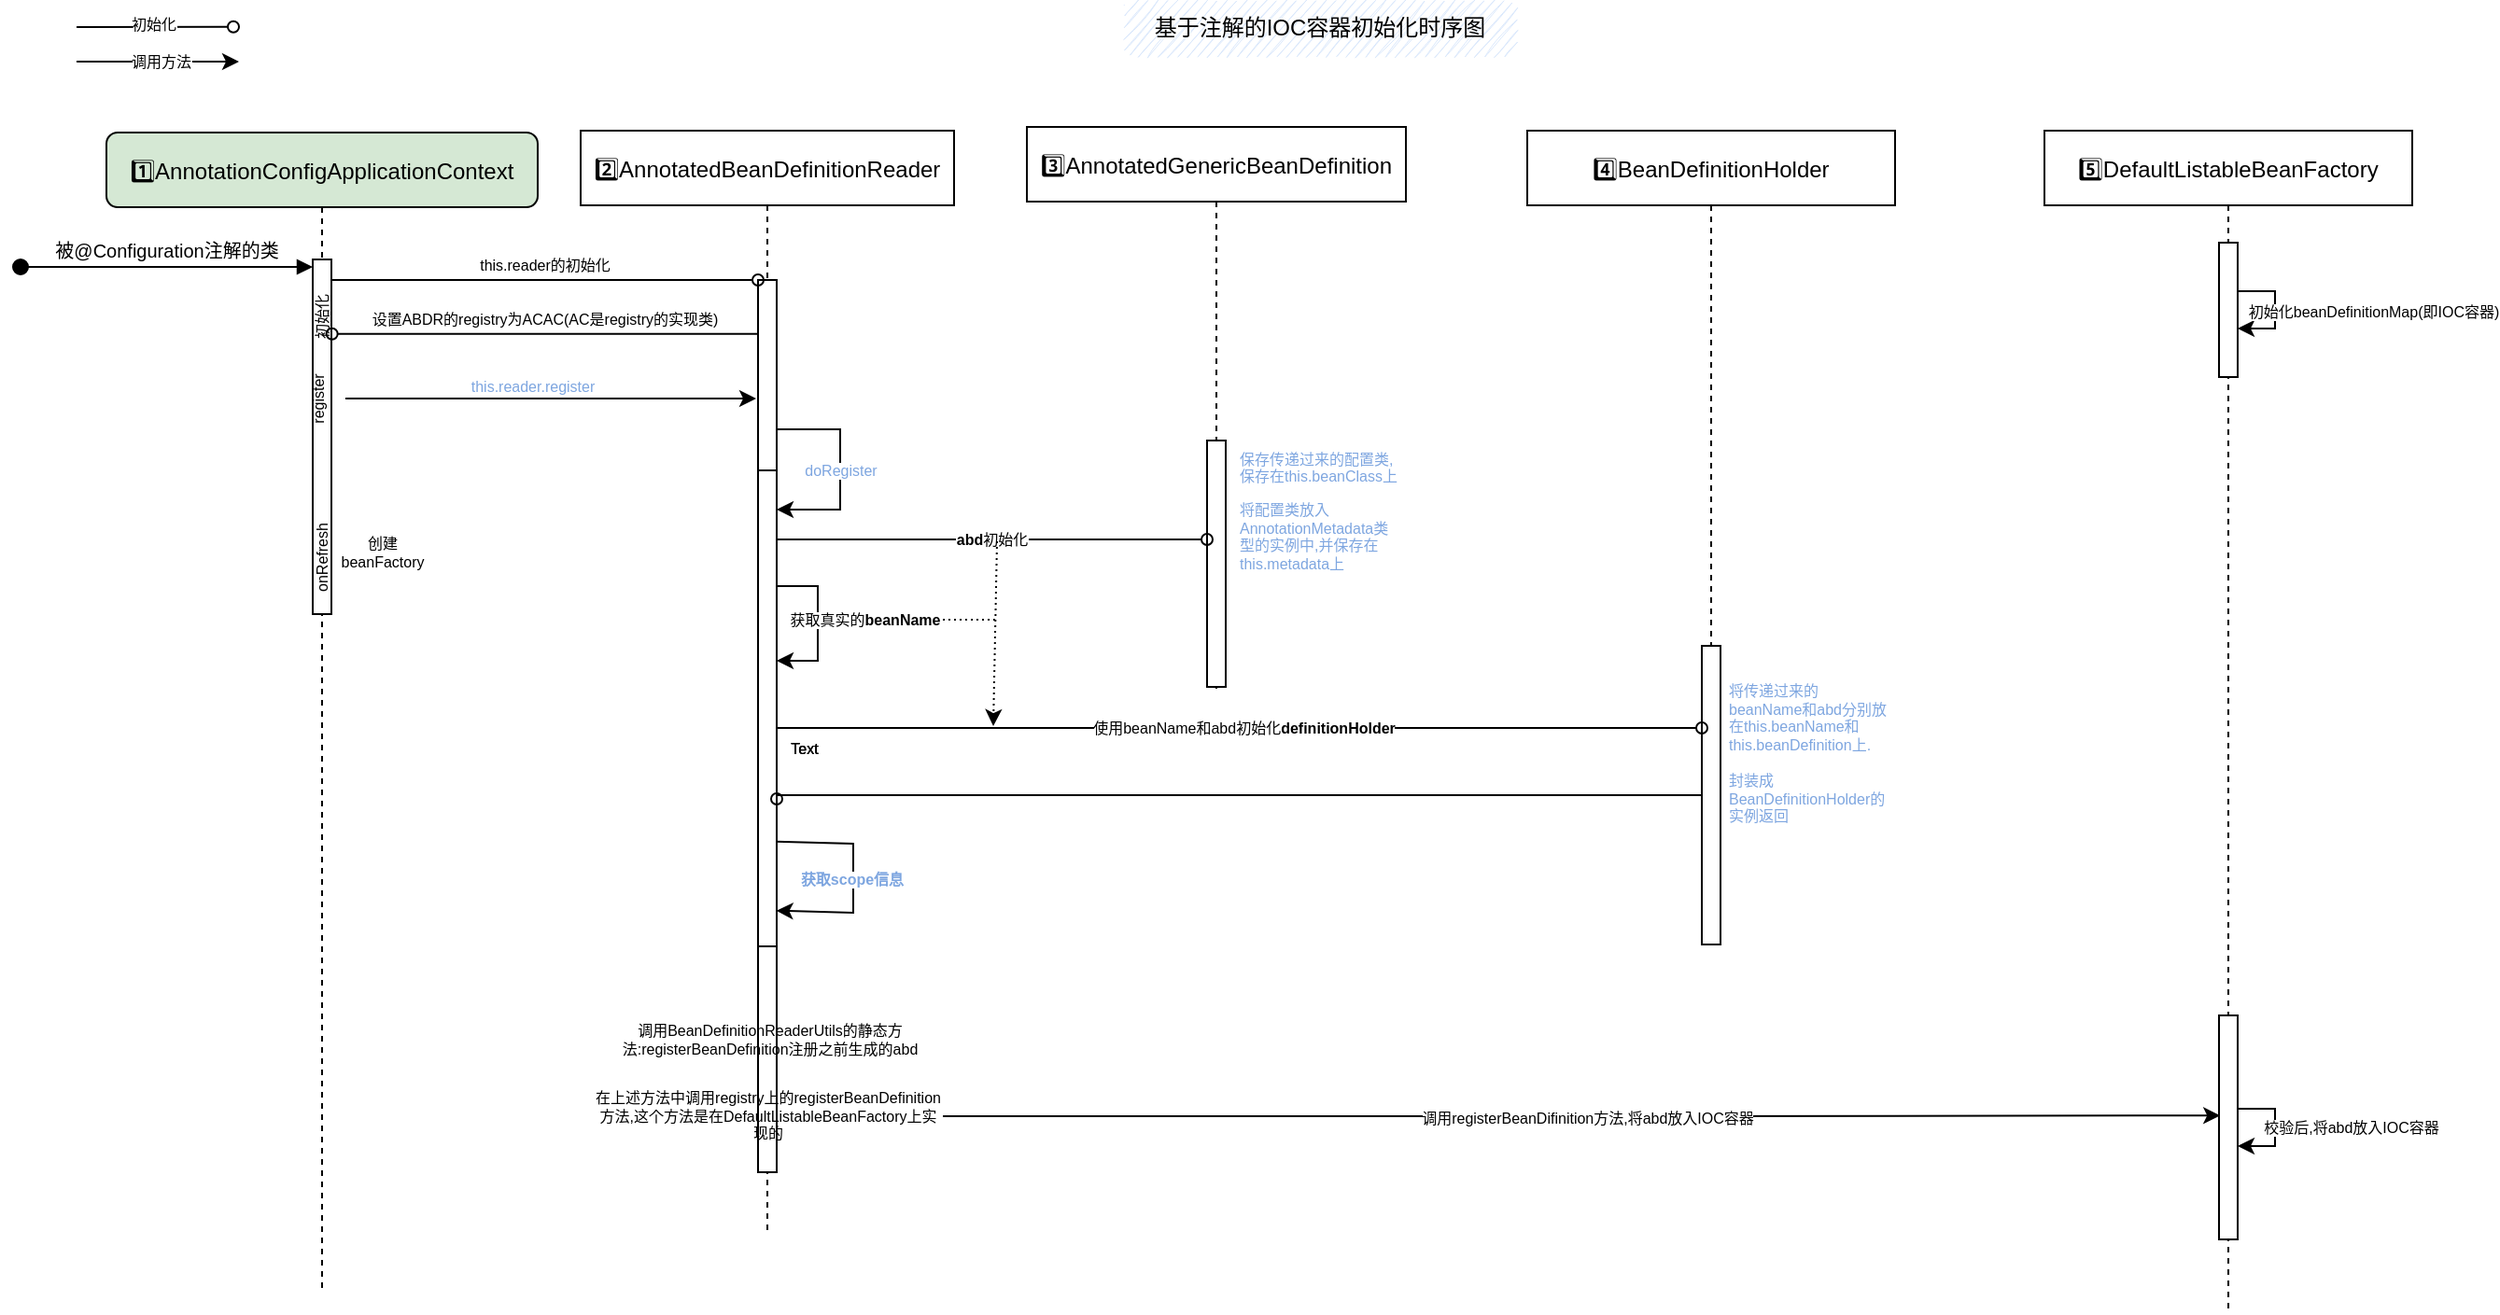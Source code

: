 <mxfile version="17.1.3" type="github">
  <diagram id="kgpKYQtTHZ0yAKxKKP6v" name="Page-1">
    <mxGraphModel dx="1476" dy="776" grid="0" gridSize="10" guides="1" tooltips="1" connect="1" arrows="1" fold="1" page="1" pageScale="1" pageWidth="2000" pageHeight="1200" math="0" shadow="0">
      <root>
        <mxCell id="0" />
        <mxCell id="1" parent="0" />
        <mxCell id="3nuBFxr9cyL0pnOWT2aG-1" value="1️⃣AnnotationConfigApplicationContext" style="shape=umlLifeline;perimeter=lifelinePerimeter;container=1;collapsible=0;recursiveResize=0;rounded=1;shadow=0;strokeWidth=1;glass=0;sketch=0;fillColor=#d5e8d4;strokeColor=#000000;" parent="1" vertex="1">
          <mxGeometry x="350" y="174" width="231" height="620" as="geometry" />
        </mxCell>
        <mxCell id="3nuBFxr9cyL0pnOWT2aG-2" value="" style="points=[];perimeter=orthogonalPerimeter;rounded=0;shadow=0;strokeWidth=1;" parent="3nuBFxr9cyL0pnOWT2aG-1" vertex="1">
          <mxGeometry x="110.5" y="68" width="10" height="190" as="geometry" />
        </mxCell>
        <mxCell id="3nuBFxr9cyL0pnOWT2aG-3" value="被@Configuration注解的类" style="verticalAlign=bottom;startArrow=oval;endArrow=block;startSize=8;shadow=0;strokeWidth=1;fontSize=10;" parent="3nuBFxr9cyL0pnOWT2aG-1" target="3nuBFxr9cyL0pnOWT2aG-2" edge="1">
          <mxGeometry relative="1" as="geometry">
            <mxPoint x="-46" y="72" as="sourcePoint" />
          </mxGeometry>
        </mxCell>
        <mxCell id="d4WuRhUP0N1vMLACAFgq-6" value="初始化" style="text;html=1;strokeColor=none;fillColor=none;align=center;verticalAlign=middle;whiteSpace=wrap;rounded=0;shadow=0;glass=0;sketch=1;fontSize=8;rotation=-90;" parent="3nuBFxr9cyL0pnOWT2aG-1" vertex="1">
          <mxGeometry x="85.5" y="84" width="60" height="30" as="geometry" />
        </mxCell>
        <mxCell id="d4WuRhUP0N1vMLACAFgq-7" value="&lt;div&gt;register&lt;/div&gt;" style="text;html=1;strokeColor=none;fillColor=none;align=center;verticalAlign=middle;whiteSpace=wrap;rounded=0;shadow=0;glass=0;sketch=1;fontSize=8;rotation=-90;" parent="3nuBFxr9cyL0pnOWT2aG-1" vertex="1">
          <mxGeometry x="83" y="127.5" width="60" height="30" as="geometry" />
        </mxCell>
        <mxCell id="Pi9TEOESRLcV9JS3eYgl-1" value="&lt;div&gt;onRefresh&lt;/div&gt;" style="text;html=1;strokeColor=none;fillColor=none;align=center;verticalAlign=middle;whiteSpace=wrap;rounded=0;fontSize=8;rotation=-90;" vertex="1" parent="3nuBFxr9cyL0pnOWT2aG-1">
          <mxGeometry x="85.5" y="213" width="60" height="30" as="geometry" />
        </mxCell>
        <mxCell id="Pi9TEOESRLcV9JS3eYgl-5" value="创建beanFactory" style="text;html=1;strokeColor=none;fillColor=none;align=center;verticalAlign=middle;whiteSpace=wrap;rounded=0;fontSize=8;" vertex="1" parent="3nuBFxr9cyL0pnOWT2aG-1">
          <mxGeometry x="118" y="210" width="60" height="30" as="geometry" />
        </mxCell>
        <mxCell id="3nuBFxr9cyL0pnOWT2aG-5" value="2️⃣AnnotatedBeanDefinitionReader" style="shape=umlLifeline;perimeter=lifelinePerimeter;container=1;collapsible=0;recursiveResize=0;rounded=0;shadow=0;strokeWidth=1;" parent="1" vertex="1">
          <mxGeometry x="604" y="173" width="200" height="590" as="geometry" />
        </mxCell>
        <mxCell id="d4WuRhUP0N1vMLACAFgq-19" value="&lt;div&gt;&lt;font color=&quot;#7EA6E0&quot;&gt;doRegister&lt;/font&gt;&lt;/div&gt;" style="edgeStyle=orthogonalEdgeStyle;rounded=0;orthogonalLoop=1;jettySize=auto;html=1;fontSize=8;endArrow=classic;endFill=1;" parent="3nuBFxr9cyL0pnOWT2aG-5" source="3nuBFxr9cyL0pnOWT2aG-6" target="d4WuRhUP0N1vMLACAFgq-18" edge="1">
          <mxGeometry relative="1" as="geometry">
            <Array as="points">
              <mxPoint x="139" y="160" />
              <mxPoint x="139" y="203" />
            </Array>
          </mxGeometry>
        </mxCell>
        <mxCell id="3nuBFxr9cyL0pnOWT2aG-6" value="" style="points=[];perimeter=orthogonalPerimeter;rounded=0;shadow=0;strokeWidth=1;" parent="3nuBFxr9cyL0pnOWT2aG-5" vertex="1">
          <mxGeometry x="95" y="80" width="10" height="478" as="geometry" />
        </mxCell>
        <mxCell id="d4WuRhUP0N1vMLACAFgq-18" value="" style="points=[];perimeter=orthogonalPerimeter;rounded=0;shadow=0;strokeWidth=1;" parent="3nuBFxr9cyL0pnOWT2aG-5" vertex="1">
          <mxGeometry x="95" y="182" width="10" height="255" as="geometry" />
        </mxCell>
        <mxCell id="d4WuRhUP0N1vMLACAFgq-22" style="edgeStyle=orthogonalEdgeStyle;rounded=0;orthogonalLoop=1;jettySize=auto;html=1;fontSize=8;endArrow=classic;endFill=1;elbow=vertical;" parent="3nuBFxr9cyL0pnOWT2aG-5" source="d4WuRhUP0N1vMLACAFgq-18" target="d4WuRhUP0N1vMLACAFgq-18" edge="1">
          <mxGeometry relative="1" as="geometry">
            <mxPoint x="114" y="244.0" as="sourcePoint" />
            <mxPoint x="114" y="284.0" as="targetPoint" />
            <Array as="points">
              <mxPoint x="127" y="244" />
              <mxPoint x="131" y="284" />
            </Array>
          </mxGeometry>
        </mxCell>
        <mxCell id="d4WuRhUP0N1vMLACAFgq-23" value="获取真实的&lt;b&gt;beanName&lt;/b&gt;" style="edgeLabel;html=1;align=center;verticalAlign=middle;resizable=0;points=[];fontSize=8;" parent="d4WuRhUP0N1vMLACAFgq-22" vertex="1" connectable="0">
          <mxGeometry x="-0.198" y="1" relative="1" as="geometry">
            <mxPoint x="24" y="6" as="offset" />
          </mxGeometry>
        </mxCell>
        <mxCell id="d4WuRhUP0N1vMLACAFgq-34" value="" style="endArrow=classic;html=1;rounded=0;fontSize=8;fontColor=#7EA6E0;exitX=0.978;exitY=0.78;exitDx=0;exitDy=0;exitPerimeter=0;entryX=0.978;entryY=0.925;entryDx=0;entryDy=0;entryPerimeter=0;" parent="3nuBFxr9cyL0pnOWT2aG-5" source="d4WuRhUP0N1vMLACAFgq-18" target="d4WuRhUP0N1vMLACAFgq-18" edge="1">
          <mxGeometry width="50" height="50" relative="1" as="geometry">
            <mxPoint x="264" y="373" as="sourcePoint" />
            <mxPoint x="314" y="323" as="targetPoint" />
            <Array as="points">
              <mxPoint x="146" y="382" />
              <mxPoint x="146" y="419" />
            </Array>
          </mxGeometry>
        </mxCell>
        <mxCell id="d4WuRhUP0N1vMLACAFgq-35" value="&lt;b&gt;获取scope信息&lt;/b&gt;" style="edgeLabel;html=1;align=center;verticalAlign=middle;resizable=0;points=[];fontSize=8;fontColor=#7EA6E0;" parent="d4WuRhUP0N1vMLACAFgq-34" vertex="1" connectable="0">
          <mxGeometry x="-0.001" y="-1" relative="1" as="geometry">
            <mxPoint as="offset" />
          </mxGeometry>
        </mxCell>
        <mxCell id="d4WuRhUP0N1vMLACAFgq-36" value="调用BeanDefinitionReaderUtils的静态方法:registerBeanDefinition注册之前生成的abd" style="text;html=1;strokeColor=none;fillColor=none;align=center;verticalAlign=middle;whiteSpace=wrap;rounded=0;shadow=0;glass=0;sketch=1;fontSize=8;fontColor=#000000;" parent="3nuBFxr9cyL0pnOWT2aG-5" vertex="1">
          <mxGeometry x="6" y="467" width="191" height="40" as="geometry" />
        </mxCell>
        <mxCell id="d4WuRhUP0N1vMLACAFgq-37" value="&lt;div&gt;在上述方法中调用registry上的registerBeanDefinition方法,这个方法是在DefaultListableBeanFactory上实现的&lt;/div&gt;" style="text;html=1;strokeColor=none;fillColor=none;align=center;verticalAlign=middle;whiteSpace=wrap;rounded=0;shadow=0;glass=0;sketch=1;fontSize=8;fontColor=#000000;" parent="3nuBFxr9cyL0pnOWT2aG-5" vertex="1">
          <mxGeometry x="7" y="512" width="187" height="32" as="geometry" />
        </mxCell>
        <mxCell id="3nuBFxr9cyL0pnOWT2aG-8" value="this.reader的初始化" style="verticalAlign=bottom;endArrow=oval;entryX=0;entryY=0;shadow=0;strokeWidth=1;fontSize=8;endFill=0;" parent="1" source="3nuBFxr9cyL0pnOWT2aG-2" target="3nuBFxr9cyL0pnOWT2aG-6" edge="1">
          <mxGeometry relative="1" as="geometry">
            <mxPoint x="579" y="253" as="sourcePoint" />
          </mxGeometry>
        </mxCell>
        <mxCell id="3nuBFxr9cyL0pnOWT2aG-9" value="设置ABDR的registry为ACAC(AC是registry的实现类)" style="verticalAlign=bottom;endArrow=oval;entryX=1.033;entryY=0.21;shadow=0;strokeWidth=1;fontSize=8;entryDx=0;entryDy=0;entryPerimeter=0;endFill=0;" parent="1" source="3nuBFxr9cyL0pnOWT2aG-6" target="3nuBFxr9cyL0pnOWT2aG-2" edge="1">
          <mxGeometry relative="1" as="geometry">
            <mxPoint x="544" y="293" as="sourcePoint" />
            <mxPoint x="505.0" y="282" as="targetPoint" />
          </mxGeometry>
        </mxCell>
        <mxCell id="d4WuRhUP0N1vMLACAFgq-2" value="3️⃣AnnotatedGenericBeanDefinition" style="shape=umlLifeline;perimeter=lifelinePerimeter;container=1;collapsible=0;recursiveResize=0;rounded=0;shadow=0;strokeWidth=1;" parent="1" vertex="1">
          <mxGeometry x="843" y="171" width="203" height="304" as="geometry" />
        </mxCell>
        <mxCell id="d4WuRhUP0N1vMLACAFgq-3" value="" style="points=[];perimeter=orthogonalPerimeter;rounded=0;shadow=0;strokeWidth=1;" parent="d4WuRhUP0N1vMLACAFgq-2" vertex="1">
          <mxGeometry x="96.5" y="168" width="10" height="132" as="geometry" />
        </mxCell>
        <mxCell id="d4WuRhUP0N1vMLACAFgq-31" value="&lt;div&gt;&lt;br&gt;&lt;/div&gt;&lt;div&gt;&lt;br&gt;&lt;/div&gt;&lt;div&gt;&lt;br&gt;&lt;/div&gt;&lt;p&gt;保存传递过来的配置类,保存在this.beanClass上&lt;/p&gt;&lt;p&gt;将配置类放入AnnotationMetadata类型的实例中,并保存在this.metadata上&lt;br&gt;&lt;/p&gt;" style="text;html=1;strokeColor=none;fillColor=none;spacing=5;spacingTop=-20;whiteSpace=wrap;overflow=hidden;rounded=0;shadow=0;glass=0;sketch=1;fontSize=8;fontColor=#7EA6E0;" parent="d4WuRhUP0N1vMLACAFgq-2" vertex="1">
          <mxGeometry x="109" y="147" width="94" height="113" as="geometry" />
        </mxCell>
        <mxCell id="d4WuRhUP0N1vMLACAFgq-5" value="基于注解的IOC容器初始化时序图" style="text;html=1;strokeColor=none;fillColor=#dae8fc;align=center;verticalAlign=middle;whiteSpace=wrap;rounded=1;shadow=0;glass=0;sketch=1;gradientColor=none;" parent="1" vertex="1">
          <mxGeometry x="895" y="103" width="210" height="30" as="geometry" />
        </mxCell>
        <mxCell id="d4WuRhUP0N1vMLACAFgq-11" value="" style="edgeStyle=orthogonalEdgeStyle;rounded=0;orthogonalLoop=1;jettySize=auto;html=1;fontSize=8;" parent="1" source="d4WuRhUP0N1vMLACAFgq-7" edge="1">
          <mxGeometry relative="1" as="geometry">
            <mxPoint x="698" y="316.5" as="targetPoint" />
            <Array as="points">
              <mxPoint x="521" y="317" />
              <mxPoint x="521" y="317" />
            </Array>
          </mxGeometry>
        </mxCell>
        <mxCell id="d4WuRhUP0N1vMLACAFgq-12" value="&lt;div&gt;&lt;font color=&quot;#7EA6E0&quot;&gt;this.reader.register&lt;/font&gt;&lt;/div&gt;" style="edgeLabel;html=1;align=center;verticalAlign=middle;resizable=0;points=[];fontSize=8;" parent="d4WuRhUP0N1vMLACAFgq-11" vertex="1" connectable="0">
          <mxGeometry x="-0.347" y="-1" relative="1" as="geometry">
            <mxPoint x="28" y="-8" as="offset" />
          </mxGeometry>
        </mxCell>
        <mxCell id="d4WuRhUP0N1vMLACAFgq-13" value="" style="edgeStyle=segmentEdgeStyle;endArrow=oval;html=1;rounded=0;fontSize=8;endFill=0;" parent="1" edge="1">
          <mxGeometry width="50" height="50" relative="1" as="geometry">
            <mxPoint x="334" y="117.44" as="sourcePoint" />
            <mxPoint x="418" y="117" as="targetPoint" />
          </mxGeometry>
        </mxCell>
        <mxCell id="d4WuRhUP0N1vMLACAFgq-14" value="&lt;div&gt;初始化&lt;/div&gt;" style="edgeLabel;html=1;align=center;verticalAlign=middle;resizable=0;points=[];fontSize=8;" parent="d4WuRhUP0N1vMLACAFgq-13" vertex="1" connectable="0">
          <mxGeometry x="-0.307" y="2" relative="1" as="geometry">
            <mxPoint x="12" as="offset" />
          </mxGeometry>
        </mxCell>
        <mxCell id="d4WuRhUP0N1vMLACAFgq-15" value="" style="endArrow=classic;html=1;rounded=0;fontSize=8;" parent="1" edge="1">
          <mxGeometry width="50" height="50" relative="1" as="geometry">
            <mxPoint x="334" y="136" as="sourcePoint" />
            <mxPoint x="421" y="136" as="targetPoint" />
          </mxGeometry>
        </mxCell>
        <mxCell id="d4WuRhUP0N1vMLACAFgq-16" value="&lt;div&gt;调用方法&lt;/div&gt;" style="edgeLabel;html=1;align=center;verticalAlign=middle;resizable=0;points=[];fontSize=8;" parent="d4WuRhUP0N1vMLACAFgq-15" vertex="1" connectable="0">
          <mxGeometry x="-0.086" relative="1" as="geometry">
            <mxPoint x="5" as="offset" />
          </mxGeometry>
        </mxCell>
        <mxCell id="d4WuRhUP0N1vMLACAFgq-20" style="edgeStyle=orthogonalEdgeStyle;rounded=0;orthogonalLoop=1;jettySize=auto;html=1;fontSize=8;endArrow=oval;endFill=0;" parent="1" source="d4WuRhUP0N1vMLACAFgq-18" target="d4WuRhUP0N1vMLACAFgq-3" edge="1">
          <mxGeometry relative="1" as="geometry">
            <Array as="points">
              <mxPoint x="879" y="392" />
              <mxPoint x="879" y="392" />
            </Array>
          </mxGeometry>
        </mxCell>
        <mxCell id="d4WuRhUP0N1vMLACAFgq-21" value="&lt;b&gt;abd&lt;/b&gt;初始化" style="edgeLabel;html=1;align=center;verticalAlign=middle;resizable=0;points=[];fontSize=8;" parent="d4WuRhUP0N1vMLACAFgq-20" vertex="1" connectable="0">
          <mxGeometry x="-0.005" relative="1" as="geometry">
            <mxPoint as="offset" />
          </mxGeometry>
        </mxCell>
        <mxCell id="d4WuRhUP0N1vMLACAFgq-24" value="4️⃣BeanDefinitionHolder" style="shape=umlLifeline;perimeter=lifelinePerimeter;container=1;collapsible=0;recursiveResize=0;rounded=0;shadow=0;strokeWidth=1;" parent="1" vertex="1">
          <mxGeometry x="1111" y="173" width="197" height="302" as="geometry" />
        </mxCell>
        <mxCell id="d4WuRhUP0N1vMLACAFgq-33" style="edgeStyle=orthogonalEdgeStyle;rounded=0;orthogonalLoop=1;jettySize=auto;html=1;fontSize=8;fontColor=#7EA6E0;endArrow=oval;endFill=0;" parent="1" source="d4WuRhUP0N1vMLACAFgq-25" edge="1">
          <mxGeometry relative="1" as="geometry">
            <mxPoint x="709" y="531" as="targetPoint" />
            <Array as="points">
              <mxPoint x="837" y="529" />
              <mxPoint x="837" y="529" />
            </Array>
          </mxGeometry>
        </mxCell>
        <mxCell id="d4WuRhUP0N1vMLACAFgq-25" value="" style="points=[];perimeter=orthogonalPerimeter;rounded=0;shadow=0;strokeWidth=1;" parent="1" vertex="1">
          <mxGeometry x="1204.5" y="449" width="10" height="160" as="geometry" />
        </mxCell>
        <mxCell id="d4WuRhUP0N1vMLACAFgq-27" style="edgeStyle=orthogonalEdgeStyle;rounded=0;orthogonalLoop=1;jettySize=auto;html=1;fontSize=8;endArrow=oval;endFill=0;" parent="1" source="d4WuRhUP0N1vMLACAFgq-18" target="d4WuRhUP0N1vMLACAFgq-25" edge="1">
          <mxGeometry relative="1" as="geometry">
            <Array as="points">
              <mxPoint x="1058" y="493" />
              <mxPoint x="1058" y="493" />
            </Array>
          </mxGeometry>
        </mxCell>
        <mxCell id="d4WuRhUP0N1vMLACAFgq-28" value="使用beanName和abd初始化&lt;b&gt;definitionHolder&lt;/b&gt;" style="edgeLabel;html=1;align=center;verticalAlign=middle;resizable=0;points=[];fontSize=8;" parent="d4WuRhUP0N1vMLACAFgq-27" vertex="1" connectable="0">
          <mxGeometry x="-0.344" y="2" relative="1" as="geometry">
            <mxPoint x="87" y="2" as="offset" />
          </mxGeometry>
        </mxCell>
        <mxCell id="d4WuRhUP0N1vMLACAFgq-29" value="" style="endArrow=classic;html=1;rounded=0;fontSize=8;dashed=1;dashPattern=1 2;" parent="1" edge="1">
          <mxGeometry width="50" height="50" relative="1" as="geometry">
            <mxPoint x="827" y="393" as="sourcePoint" />
            <mxPoint x="825" y="492" as="targetPoint" />
            <Array as="points" />
          </mxGeometry>
        </mxCell>
        <mxCell id="d4WuRhUP0N1vMLACAFgq-30" value="" style="endArrow=none;html=1;rounded=0;fontSize=8;endFill=0;dashed=1;dashPattern=1 2;" parent="1" edge="1">
          <mxGeometry width="50" height="50" relative="1" as="geometry">
            <mxPoint x="798" y="435" as="sourcePoint" />
            <mxPoint x="827" y="435" as="targetPoint" />
          </mxGeometry>
        </mxCell>
        <mxCell id="d4WuRhUP0N1vMLACAFgq-32" value="&lt;div&gt;&lt;br&gt;&lt;/div&gt;&lt;div&gt;&lt;br&gt;&lt;/div&gt;&lt;div&gt;将传递过来的beanName和abd分别放在this.beanName和this.beanDefinition上.&lt;/div&gt;&lt;div&gt;&lt;br&gt;&lt;/div&gt;&lt;div&gt;封装成BeanDefinitionHolder的实例返回&lt;br&gt;&lt;/div&gt;" style="text;html=1;strokeColor=none;fillColor=none;spacing=5;spacingTop=-20;whiteSpace=wrap;overflow=hidden;rounded=0;shadow=0;glass=0;sketch=1;fontSize=8;fontColor=#7EA6E0;" parent="1" vertex="1">
          <mxGeometry x="1214" y="460" width="94" height="113" as="geometry" />
        </mxCell>
        <mxCell id="d4WuRhUP0N1vMLACAFgq-38" value="5️⃣DefaultListableBeanFactory" style="shape=umlLifeline;perimeter=lifelinePerimeter;container=1;collapsible=0;recursiveResize=0;rounded=0;shadow=0;strokeWidth=1;" parent="1" vertex="1">
          <mxGeometry x="1388" y="173" width="197" height="633" as="geometry" />
        </mxCell>
        <mxCell id="d4WuRhUP0N1vMLACAFgq-40" value="" style="points=[];perimeter=orthogonalPerimeter;rounded=0;shadow=0;strokeWidth=1;" parent="d4WuRhUP0N1vMLACAFgq-38" vertex="1">
          <mxGeometry x="93.5" y="60" width="10" height="72" as="geometry" />
        </mxCell>
        <mxCell id="d4WuRhUP0N1vMLACAFgq-41" style="edgeStyle=orthogonalEdgeStyle;rounded=0;orthogonalLoop=1;jettySize=auto;html=1;fontSize=8;fontColor=#000000;endArrow=classic;endFill=1;elbow=vertical;" parent="d4WuRhUP0N1vMLACAFgq-38" source="d4WuRhUP0N1vMLACAFgq-40" target="d4WuRhUP0N1vMLACAFgq-40" edge="1">
          <mxGeometry relative="1" as="geometry" />
        </mxCell>
        <mxCell id="d4WuRhUP0N1vMLACAFgq-42" value="初始化beanDefinitionMap(即IOC容器)" style="edgeLabel;html=1;align=center;verticalAlign=middle;resizable=0;points=[];fontSize=8;fontColor=#000000;" parent="d4WuRhUP0N1vMLACAFgq-41" vertex="1" connectable="0">
          <mxGeometry x="-0.222" y="1" relative="1" as="geometry">
            <mxPoint x="51" y="7" as="offset" />
          </mxGeometry>
        </mxCell>
        <mxCell id="d4WuRhUP0N1vMLACAFgq-43" value="" style="points=[];perimeter=orthogonalPerimeter;rounded=0;shadow=0;strokeWidth=1;" parent="d4WuRhUP0N1vMLACAFgq-38" vertex="1">
          <mxGeometry x="93.5" y="474" width="10" height="120" as="geometry" />
        </mxCell>
        <mxCell id="d4WuRhUP0N1vMLACAFgq-46" style="edgeStyle=orthogonalEdgeStyle;rounded=0;orthogonalLoop=1;jettySize=auto;html=1;fontSize=8;fontColor=#000000;endArrow=classic;endFill=1;" parent="d4WuRhUP0N1vMLACAFgq-38" source="d4WuRhUP0N1vMLACAFgq-43" target="d4WuRhUP0N1vMLACAFgq-43" edge="1">
          <mxGeometry relative="1" as="geometry" />
        </mxCell>
        <mxCell id="d4WuRhUP0N1vMLACAFgq-47" value="校验后,将abd放入IOC容器" style="edgeLabel;html=1;align=center;verticalAlign=middle;resizable=0;points=[];fontSize=8;fontColor=#000000;" parent="d4WuRhUP0N1vMLACAFgq-46" vertex="1" connectable="0">
          <mxGeometry x="-0.193" relative="1" as="geometry">
            <mxPoint x="40" y="6" as="offset" />
          </mxGeometry>
        </mxCell>
        <mxCell id="d4WuRhUP0N1vMLACAFgq-44" style="edgeStyle=orthogonalEdgeStyle;rounded=0;orthogonalLoop=1;jettySize=auto;html=1;fontSize=8;fontColor=#000000;endArrow=classic;endFill=1;entryX=0.061;entryY=0.447;entryDx=0;entryDy=0;entryPerimeter=0;" parent="1" source="d4WuRhUP0N1vMLACAFgq-37" target="d4WuRhUP0N1vMLACAFgq-43" edge="1">
          <mxGeometry relative="1" as="geometry">
            <mxPoint x="1270" y="701" as="targetPoint" />
          </mxGeometry>
        </mxCell>
        <mxCell id="d4WuRhUP0N1vMLACAFgq-45" value="调用registerBeanDifinition方法,将abd放入IOC容器" style="edgeLabel;html=1;align=center;verticalAlign=middle;resizable=0;points=[];fontSize=8;fontColor=#000000;" parent="d4WuRhUP0N1vMLACAFgq-44" vertex="1" connectable="0">
          <mxGeometry x="0.01" y="-1" relative="1" as="geometry">
            <mxPoint as="offset" />
          </mxGeometry>
        </mxCell>
        <mxCell id="Pi9TEOESRLcV9JS3eYgl-2" value="Text" style="text;html=1;strokeColor=none;fillColor=none;align=center;verticalAlign=middle;whiteSpace=wrap;rounded=0;fontSize=8;" vertex="1" parent="1">
          <mxGeometry x="694" y="489" width="60" height="30" as="geometry" />
        </mxCell>
        <mxCell id="Pi9TEOESRLcV9JS3eYgl-3" value="Text" style="text;html=1;strokeColor=none;fillColor=none;align=center;verticalAlign=middle;whiteSpace=wrap;rounded=0;fontSize=8;" vertex="1" parent="1">
          <mxGeometry x="694" y="489" width="60" height="30" as="geometry" />
        </mxCell>
        <mxCell id="Pi9TEOESRLcV9JS3eYgl-4" value="Text" style="text;html=1;strokeColor=none;fillColor=none;align=center;verticalAlign=middle;whiteSpace=wrap;rounded=0;fontSize=8;" vertex="1" parent="1">
          <mxGeometry x="694" y="489" width="60" height="30" as="geometry" />
        </mxCell>
      </root>
    </mxGraphModel>
  </diagram>
</mxfile>

